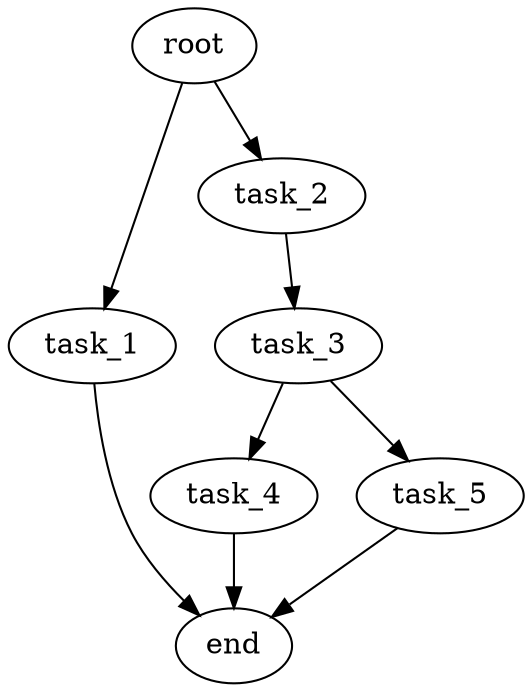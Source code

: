 digraph G {
  root [size="0.000000e+00"];
  task_1 [size="2.194193e+10"];
  task_2 [size="5.058499e+10"];
  task_3 [size="2.750943e+09"];
  task_4 [size="1.996388e+10"];
  task_5 [size="6.502346e+10"];
  end [size="0.000000e+00"];

  root -> task_1 [size="1.000000e-12"];
  root -> task_2 [size="1.000000e-12"];
  task_1 -> end [size="1.000000e-12"];
  task_2 -> task_3 [size="2.750943e+07"];
  task_3 -> task_4 [size="1.996388e+08"];
  task_3 -> task_5 [size="6.502346e+08"];
  task_4 -> end [size="1.000000e-12"];
  task_5 -> end [size="1.000000e-12"];
}

